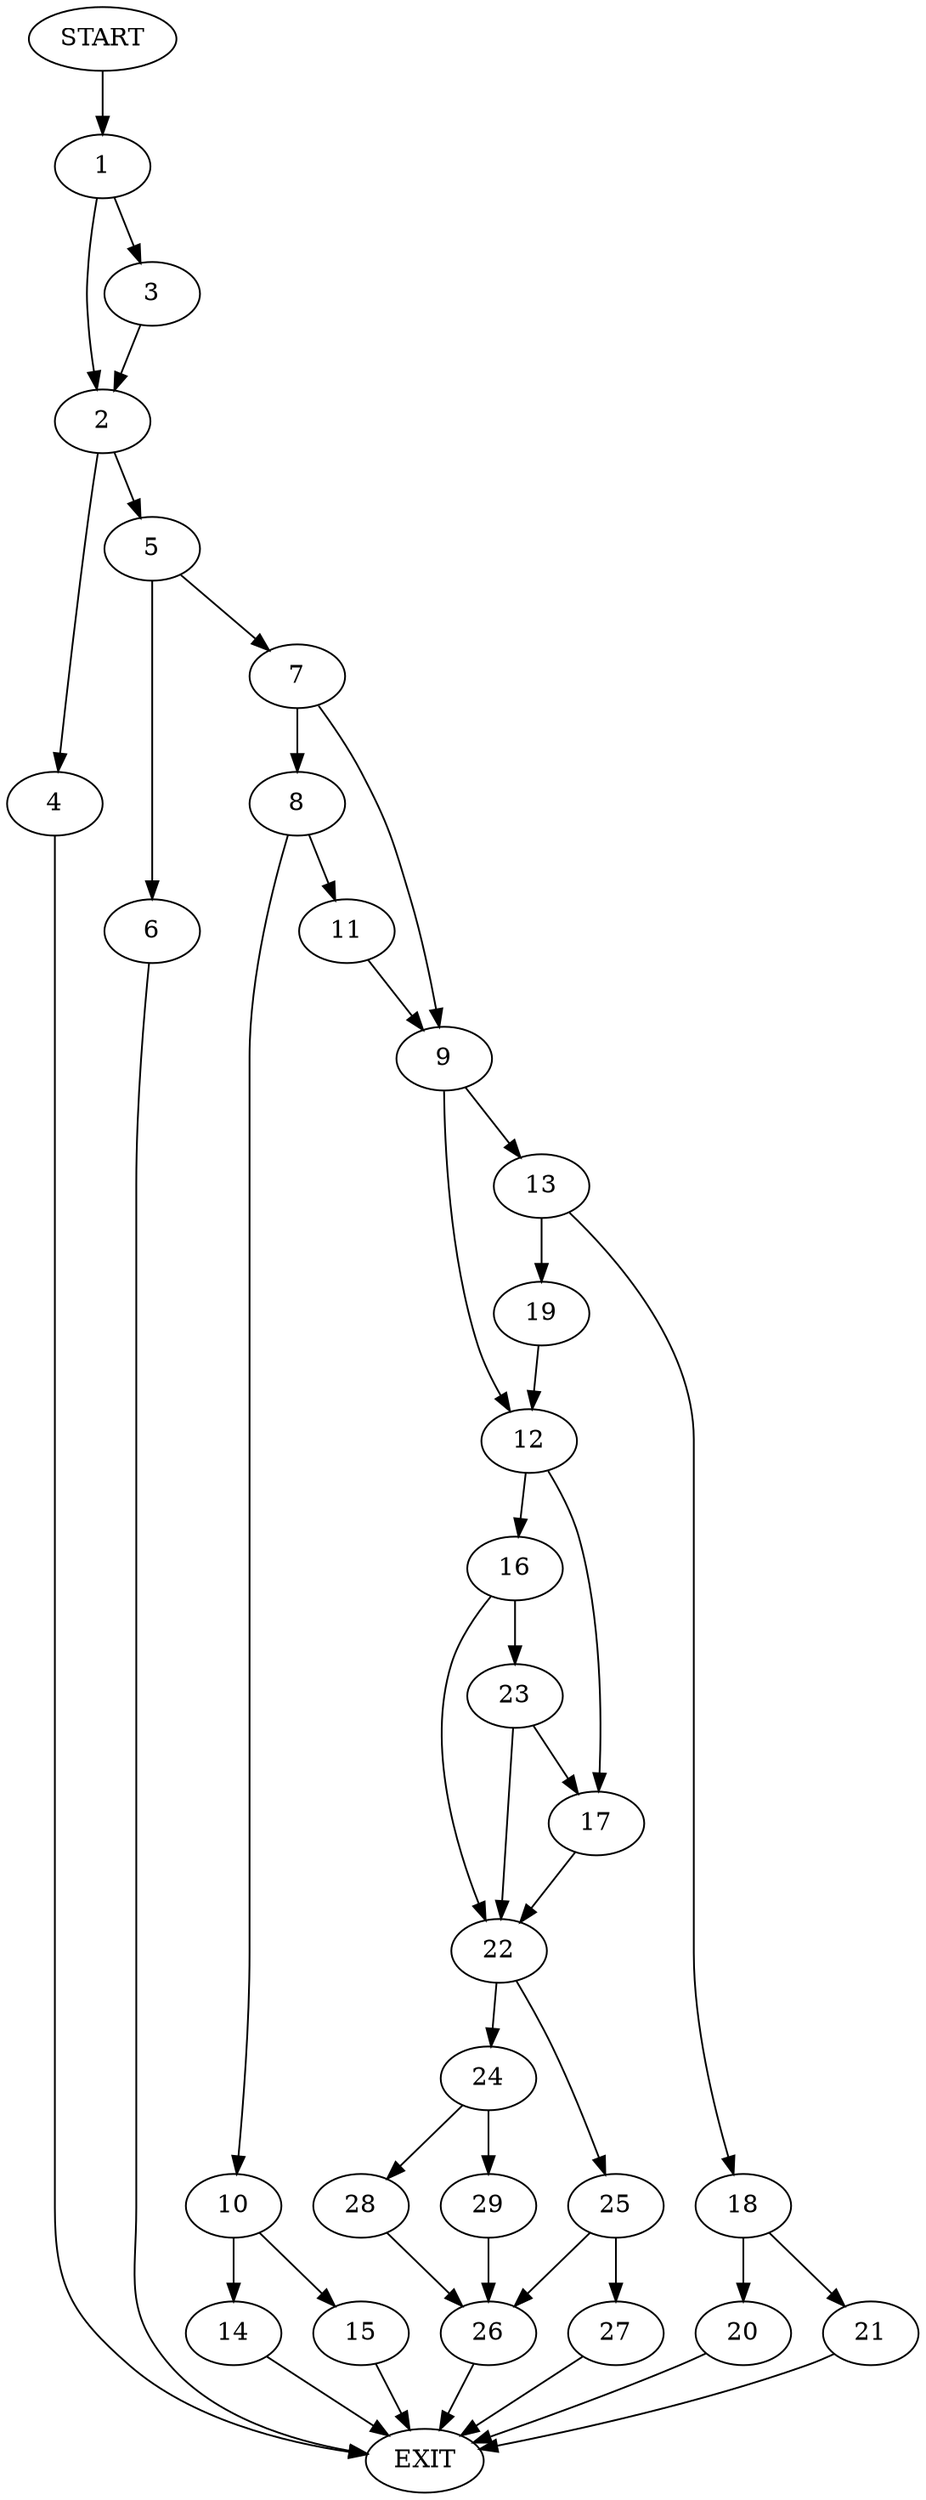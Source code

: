digraph {
0 [label="START"]
30 [label="EXIT"]
0 -> 1
1 -> 2
1 -> 3
2 -> 4
2 -> 5
3 -> 2
4 -> 30
5 -> 6
5 -> 7
7 -> 8
7 -> 9
6 -> 30
8 -> 10
8 -> 11
9 -> 12
9 -> 13
10 -> 14
10 -> 15
11 -> 9
15 -> 30
14 -> 30
12 -> 16
12 -> 17
13 -> 18
13 -> 19
18 -> 20
18 -> 21
19 -> 12
21 -> 30
20 -> 30
17 -> 22
16 -> 22
16 -> 23
23 -> 17
23 -> 22
22 -> 24
22 -> 25
25 -> 26
25 -> 27
24 -> 28
24 -> 29
28 -> 26
29 -> 26
26 -> 30
27 -> 30
}
